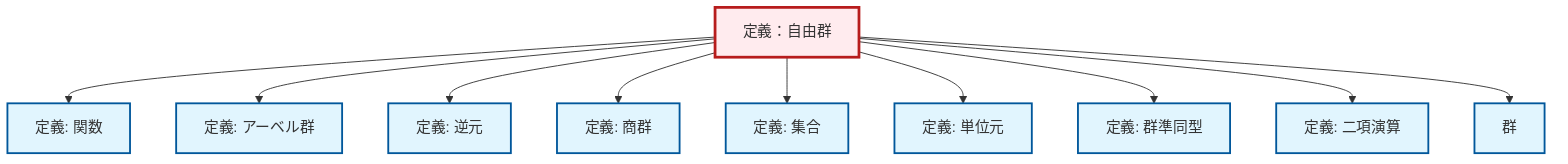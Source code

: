 graph TD
    classDef definition fill:#e1f5fe,stroke:#01579b,stroke-width:2px
    classDef theorem fill:#f3e5f5,stroke:#4a148c,stroke-width:2px
    classDef axiom fill:#fff3e0,stroke:#e65100,stroke-width:2px
    classDef example fill:#e8f5e9,stroke:#1b5e20,stroke-width:2px
    classDef current fill:#ffebee,stroke:#b71c1c,stroke-width:3px
    def-free-group["定義：自由群"]:::definition
    def-abelian-group["定義: アーベル群"]:::definition
    def-group["群"]:::definition
    def-set["定義: 集合"]:::definition
    def-function["定義: 関数"]:::definition
    def-binary-operation["定義: 二項演算"]:::definition
    def-homomorphism["定義: 群準同型"]:::definition
    def-inverse-element["定義: 逆元"]:::definition
    def-quotient-group["定義: 商群"]:::definition
    def-identity-element["定義: 単位元"]:::definition
    def-free-group --> def-function
    def-free-group --> def-abelian-group
    def-free-group --> def-inverse-element
    def-free-group --> def-quotient-group
    def-free-group --> def-set
    def-free-group --> def-identity-element
    def-free-group --> def-homomorphism
    def-free-group --> def-binary-operation
    def-free-group --> def-group
    class def-free-group current